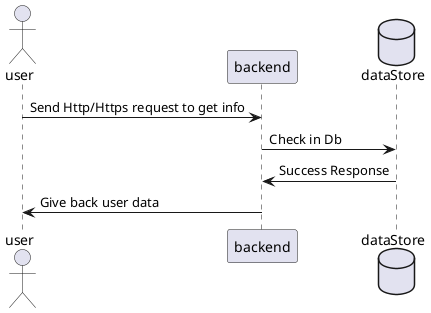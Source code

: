 @startuml Login
actor user
participant backend
database dataStore

user -> backend: Send Http/Https request to get info
backend -> dataStore: Check in Db
dataStore -> backend: Success Response
backend -> user: Give back user data

@enduml